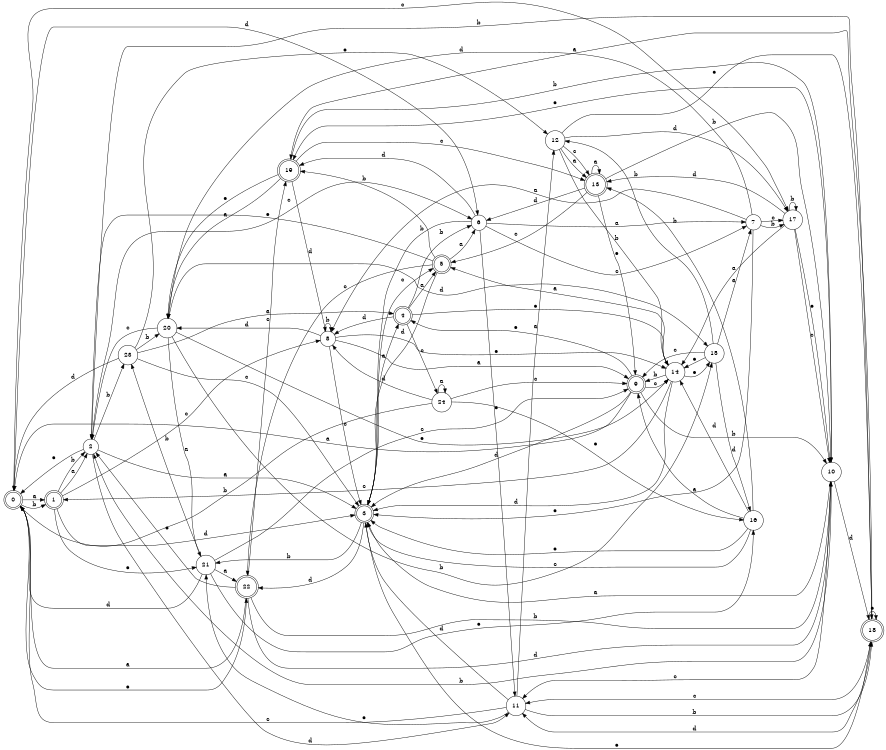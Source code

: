 digraph n20_9 {
__start0 [label="" shape="none"];

rankdir=LR;
size="8,5";

s0 [style="rounded,filled", color="black", fillcolor="white" shape="doublecircle", label="0"];
s1 [style="rounded,filled", color="black", fillcolor="white" shape="doublecircle", label="1"];
s2 [style="filled", color="black", fillcolor="white" shape="circle", label="2"];
s3 [style="rounded,filled", color="black", fillcolor="white" shape="doublecircle", label="3"];
s4 [style="rounded,filled", color="black", fillcolor="white" shape="doublecircle", label="4"];
s5 [style="rounded,filled", color="black", fillcolor="white" shape="doublecircle", label="5"];
s6 [style="filled", color="black", fillcolor="white" shape="circle", label="6"];
s7 [style="filled", color="black", fillcolor="white" shape="circle", label="7"];
s8 [style="filled", color="black", fillcolor="white" shape="circle", label="8"];
s9 [style="rounded,filled", color="black", fillcolor="white" shape="doublecircle", label="9"];
s10 [style="filled", color="black", fillcolor="white" shape="circle", label="10"];
s11 [style="filled", color="black", fillcolor="white" shape="circle", label="11"];
s12 [style="filled", color="black", fillcolor="white" shape="circle", label="12"];
s13 [style="rounded,filled", color="black", fillcolor="white" shape="doublecircle", label="13"];
s14 [style="filled", color="black", fillcolor="white" shape="circle", label="14"];
s15 [style="filled", color="black", fillcolor="white" shape="circle", label="15"];
s16 [style="filled", color="black", fillcolor="white" shape="circle", label="16"];
s17 [style="filled", color="black", fillcolor="white" shape="circle", label="17"];
s18 [style="rounded,filled", color="black", fillcolor="white" shape="doublecircle", label="18"];
s19 [style="rounded,filled", color="black", fillcolor="white" shape="doublecircle", label="19"];
s20 [style="filled", color="black", fillcolor="white" shape="circle", label="20"];
s21 [style="filled", color="black", fillcolor="white" shape="circle", label="21"];
s22 [style="rounded,filled", color="black", fillcolor="white" shape="doublecircle", label="22"];
s23 [style="filled", color="black", fillcolor="white" shape="circle", label="23"];
s24 [style="filled", color="black", fillcolor="white" shape="circle", label="24"];
s0 -> s1 [label="a"];
s0 -> s1 [label="b"];
s0 -> s17 [label="c"];
s0 -> s6 [label="d"];
s0 -> s22 [label="e"];
s1 -> s2 [label="a"];
s1 -> s2 [label="b"];
s1 -> s8 [label="c"];
s1 -> s3 [label="d"];
s1 -> s21 [label="e"];
s2 -> s3 [label="a"];
s2 -> s23 [label="b"];
s2 -> s6 [label="c"];
s2 -> s11 [label="d"];
s2 -> s0 [label="e"];
s3 -> s4 [label="a"];
s3 -> s21 [label="b"];
s3 -> s5 [label="c"];
s3 -> s22 [label="d"];
s3 -> s18 [label="e"];
s4 -> s5 [label="a"];
s4 -> s6 [label="b"];
s4 -> s24 [label="c"];
s4 -> s8 [label="d"];
s4 -> s14 [label="e"];
s5 -> s6 [label="a"];
s5 -> s19 [label="b"];
s5 -> s22 [label="c"];
s5 -> s3 [label="d"];
s5 -> s2 [label="e"];
s6 -> s7 [label="a"];
s6 -> s3 [label="b"];
s6 -> s7 [label="c"];
s6 -> s19 [label="d"];
s6 -> s11 [label="e"];
s7 -> s8 [label="a"];
s7 -> s17 [label="b"];
s7 -> s17 [label="c"];
s7 -> s20 [label="d"];
s7 -> s3 [label="e"];
s8 -> s9 [label="a"];
s8 -> s8 [label="b"];
s8 -> s3 [label="c"];
s8 -> s20 [label="d"];
s8 -> s14 [label="e"];
s9 -> s0 [label="a"];
s9 -> s10 [label="b"];
s9 -> s14 [label="c"];
s9 -> s3 [label="d"];
s9 -> s4 [label="e"];
s10 -> s3 [label="a"];
s10 -> s2 [label="b"];
s10 -> s11 [label="c"];
s10 -> s18 [label="d"];
s10 -> s19 [label="e"];
s11 -> s12 [label="a"];
s11 -> s18 [label="b"];
s11 -> s0 [label="c"];
s11 -> s3 [label="d"];
s11 -> s21 [label="e"];
s12 -> s13 [label="a"];
s12 -> s14 [label="b"];
s12 -> s13 [label="c"];
s12 -> s17 [label="d"];
s12 -> s18 [label="e"];
s13 -> s13 [label="a"];
s13 -> s10 [label="b"];
s13 -> s5 [label="c"];
s13 -> s6 [label="d"];
s13 -> s9 [label="e"];
s14 -> s5 [label="a"];
s14 -> s9 [label="b"];
s14 -> s1 [label="c"];
s14 -> s3 [label="d"];
s14 -> s15 [label="e"];
s15 -> s7 [label="a"];
s15 -> s12 [label="b"];
s15 -> s9 [label="c"];
s15 -> s16 [label="d"];
s15 -> s14 [label="e"];
s16 -> s9 [label="a"];
s16 -> s13 [label="b"];
s16 -> s3 [label="c"];
s16 -> s14 [label="d"];
s16 -> s3 [label="e"];
s17 -> s14 [label="a"];
s17 -> s17 [label="b"];
s17 -> s10 [label="c"];
s17 -> s13 [label="d"];
s17 -> s10 [label="e"];
s18 -> s19 [label="a"];
s18 -> s2 [label="b"];
s18 -> s11 [label="c"];
s18 -> s11 [label="d"];
s18 -> s18 [label="e"];
s19 -> s20 [label="a"];
s19 -> s10 [label="b"];
s19 -> s13 [label="c"];
s19 -> s8 [label="d"];
s19 -> s20 [label="e"];
s20 -> s21 [label="a"];
s20 -> s15 [label="b"];
s20 -> s2 [label="c"];
s20 -> s15 [label="d"];
s20 -> s14 [label="e"];
s21 -> s22 [label="a"];
s21 -> s23 [label="b"];
s21 -> s9 [label="c"];
s21 -> s0 [label="d"];
s21 -> s16 [label="e"];
s22 -> s0 [label="a"];
s22 -> s10 [label="b"];
s22 -> s19 [label="c"];
s22 -> s10 [label="d"];
s22 -> s2 [label="e"];
s23 -> s4 [label="a"];
s23 -> s20 [label="b"];
s23 -> s3 [label="c"];
s23 -> s0 [label="d"];
s23 -> s12 [label="e"];
s24 -> s24 [label="a"];
s24 -> s0 [label="b"];
s24 -> s9 [label="c"];
s24 -> s8 [label="d"];
s24 -> s16 [label="e"];

}